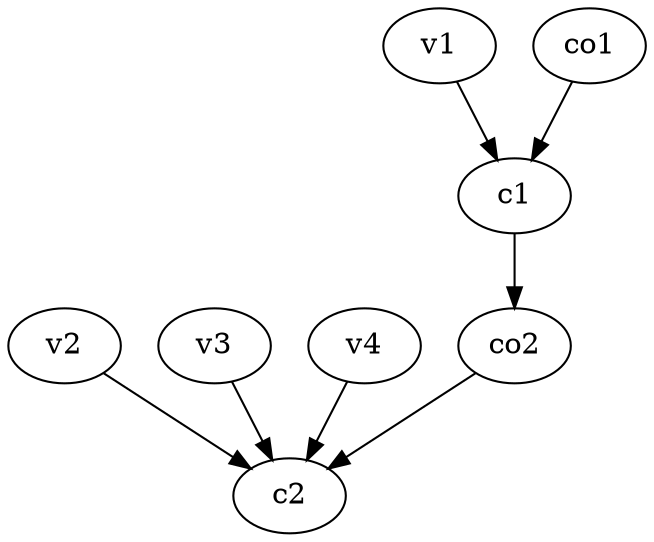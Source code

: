 strict digraph  {
c1;
c2;
v1;
v2;
v3;
v4;
co1;
co2;
c1 -> co2  [weight=1];
v1 -> c1  [weight=1];
v2 -> c2  [weight=1];
v3 -> c2  [weight=1];
v4 -> c2  [weight=1];
co1 -> c1  [weight=1];
co2 -> c2  [weight=1];
}
